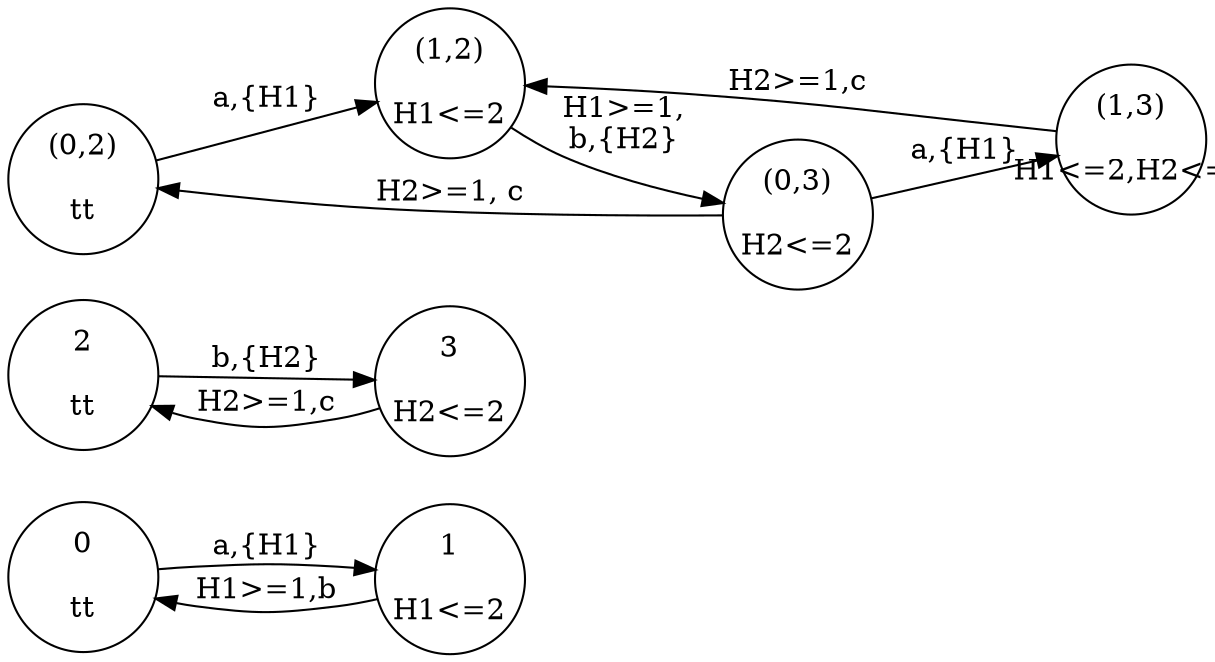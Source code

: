 digraph tg2dot {
rankdir=LR
node [height=1,width=1,shape=circle,fixedsize=true,color=black,fontsize=14]
0 [label="0\n\ntt"]
1 [label="1\n\nH1<=2"]
2 [label="2\n\ntt"]
3 [label="3\n\nH2<=2"]

0 -> 1 [label = "a,{H1}"]
1 -> 0 [label = "H1>=1,b"]

2 -> 3 [label = "b,{H2}"]
3 -> 2 [label = "H2>=1,c"]

4 [label="(0,2)\n\ntt"]
5 [label="(1,2)\n\nH1<=2"]
6 [label="(0,3)\n\nH2<=2"]
7 [label="(1,3)\n\nH1<=2,H2<=2"]

4 -> 5 [label="a,{H1}"]
5 -> 6 [label="H1>=1,\lb,{H2}"]
6 -> 7 [label="a,{H1}"]
6 -> 4 [label="H2>=1, c"]
7 -> 5 [label="H2>=1,c"]

}
